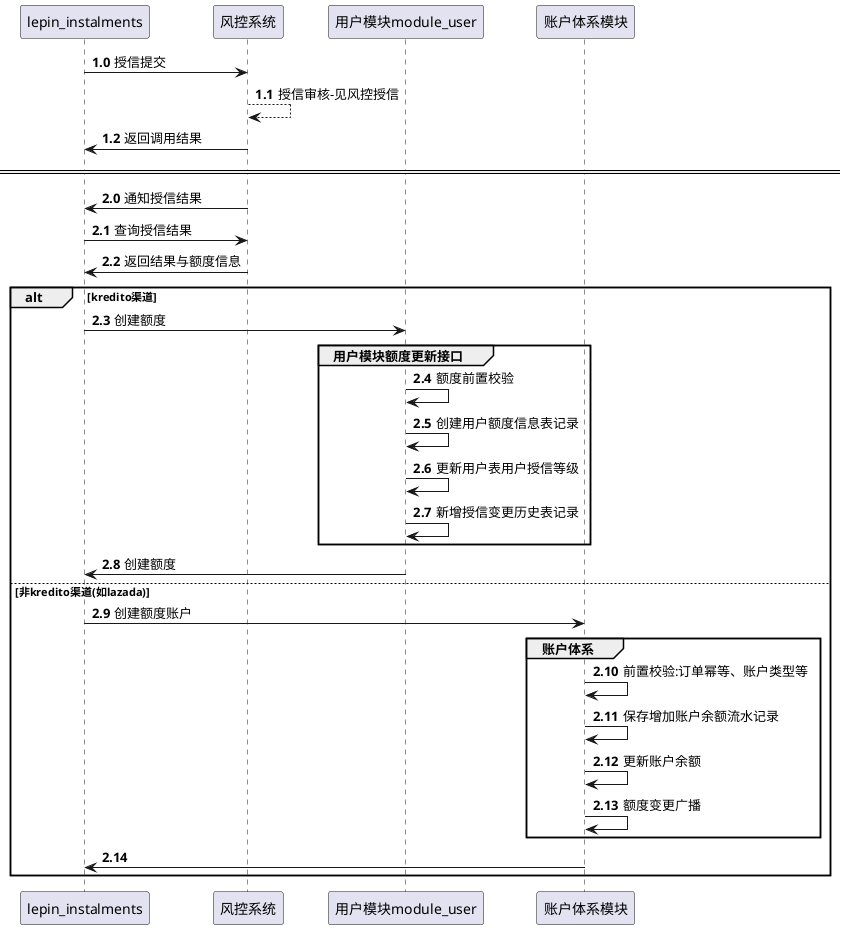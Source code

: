 @startuml
'https://plantuml.com/sequence-diagram

autonumber 1.0
lepin_instalments -> 风控系统:授信提交
风控系统 --> 风控系统:授信审核-见风控授信
风控系统 -> lepin_instalments:返回调用结果
====
autonumber 2.0
风控系统 -> lepin_instalments : 通知授信结果
lepin_instalments -> 风控系统 : 查询授信结果
风控系统 -> lepin_instalments : 返回结果与额度信息

alt kredito渠道
    lepin_instalments -> 用户模块module_user:创建额度

    group 用户模块额度更新接口
        用户模块module_user -> 用户模块module_user:额度前置校验
        用户模块module_user -> 用户模块module_user:创建用户额度信息表记录
        用户模块module_user -> 用户模块module_user:更新用户表用户授信等级
        用户模块module_user -> 用户模块module_user:新增授信变更历史表记录
    end

    用户模块module_user -> lepin_instalments:创建额度
else 非kredito渠道(如lazada)
    lepin_instalments -> 账户体系模块:创建额度账户

    group 账户体系
        账户体系模块 -> 账户体系模块:前置校验:订单幂等、账户类型等
        账户体系模块 -> 账户体系模块:保存增加账户余额流水记录
        账户体系模块 -> 账户体系模块:更新账户余额
        账户体系模块 -> 账户体系模块:额度变更广播
    end

    账户体系模块 -> lepin_instalments:
end




@enduml